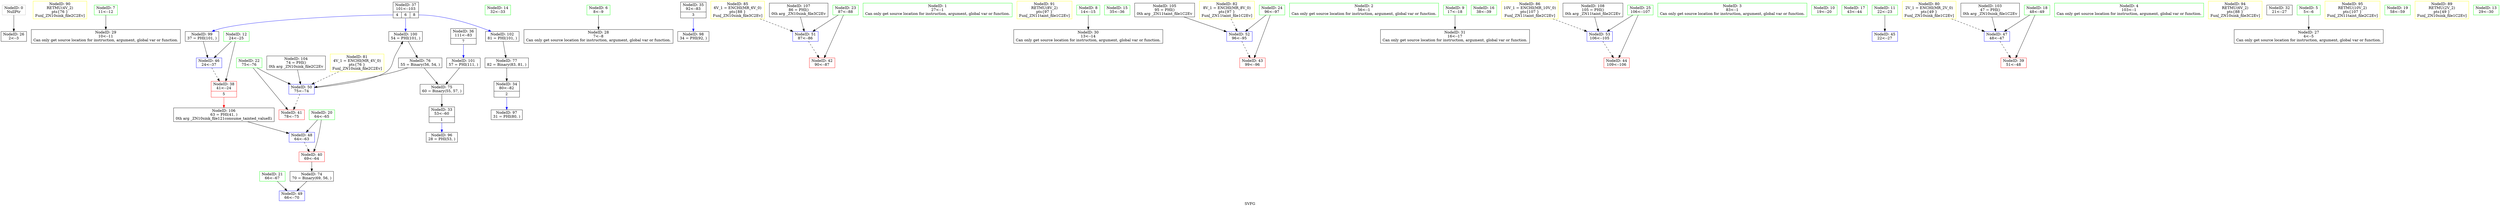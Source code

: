 digraph "SVFG" {
	label="SVFG";

	Node0x55dbdfa19000 [shape=record,color=grey,label="{NodeID: 0\nNullPtr}"];
	Node0x55dbdfa19000 -> Node0x55dbdfa1a5d0[style=solid];
	Node0x55dbdfa22b00 [shape=record,color=yellow,style=double,label="{NodeID: 90\nRETMU(4V_2)\npts\{76 \}\nFun[_ZN10sink_file2C2Ev]}"];
	Node0x55dbdfa19530 [shape=record,color=green,label="{NodeID: 7\n11\<--12\n}"];
	Node0x55dbdfa19530 -> Node0x55dbdfa1a8d0[style=solid];
	Node0x55dbdfa363e0 [shape=record,color=black,label="{NodeID: 97\n31 = PHI(80, )\n}"];
	Node0x55dbdfa19b20 [shape=record,color=green,label="{NodeID: 14\n32\<--33\n}"];
	Node0x55dbdfa37370 [shape=record,color=black,label="{NodeID: 104\n74 = PHI()\n0th arg _ZN10sink_file2C2Ev }"];
	Node0x55dbdfa37370 -> Node0x55dbdfa1c280[style=solid];
	Node0x55dbdfa1a1c0 [shape=record,color=green,label="{NodeID: 21\n66\<--67\n}"];
	Node0x55dbdfa1a1c0 -> Node0x55dbdfa1c1b0[style=solid];
	Node0x55dbdfa1a7d0 [shape=record,color=black,label="{NodeID: 28\n7\<--8\nCan only get source location for instruction, argument, global var or function.}"];
	Node0x55dbdfa1ae40 [shape=record,color=black,label="{NodeID: 35\n92\<--83\n|{<s0>3}}"];
	Node0x55dbdfa1ae40:s0 -> Node0x55dbdfa364e0[style=solid,color=blue];
	Node0x55dbdfa1b3f0 [shape=record,color=red,label="{NodeID: 42\n90\<--87\n}"];
	Node0x55dbdfa1c1b0 [shape=record,color=blue,label="{NodeID: 49\n66\<--70\n}"];
	Node0x55dbdfa1e5d0 [shape=record,color=black,style=double,label="{NodeID: 77\n82 = Binary(83, 81, )\n}"];
	Node0x55dbdfa1e5d0 -> Node0x55dbdfa1ad70[style=solid];
	Node0x55dbdfa186a0 [shape=record,color=green,label="{NodeID: 1\n27\<--1\nCan only get source location for instruction, argument, global var or function.}"];
	Node0x55dbdfa22c10 [shape=record,color=yellow,style=double,label="{NodeID: 91\nRETMU(8V_2)\npts\{97 \}\nFun[_ZN11taint_file1C2Ev]}"];
	Node0x55dbdfa195c0 [shape=record,color=green,label="{NodeID: 8\n14\<--15\n}"];
	Node0x55dbdfa195c0 -> Node0x55dbdfa1a9d0[style=solid];
	Node0x55dbdfa364e0 [shape=record,color=black,label="{NodeID: 98\n34 = PHI(92, )\n}"];
	Node0x55dbdfa19c20 [shape=record,color=green,label="{NodeID: 15\n35\<--36\n}"];
	Node0x55dbdfa37440 [shape=record,color=black,label="{NodeID: 105\n95 = PHI()\n0th arg _ZN11taint_file1C2Ev }"];
	Node0x55dbdfa37440 -> Node0x55dbdfa1c420[style=solid];
	Node0x55dbdfa1a290 [shape=record,color=green,label="{NodeID: 22\n75\<--76\n}"];
	Node0x55dbdfa1a290 -> Node0x55dbdfa1b320[style=solid];
	Node0x55dbdfa1a290 -> Node0x55dbdfa1c280[style=solid];
	Node0x55dbdfa1a8d0 [shape=record,color=black,label="{NodeID: 29\n10\<--11\nCan only get source location for instruction, argument, global var or function.}"];
	Node0x55dbdfa1af10 [shape=record,color=black,label="{NodeID: 36\n111\<--83\n|{<s0>7}}"];
	Node0x55dbdfa1af10:s0 -> Node0x55dbdfa36930[style=solid,color=blue];
	Node0x55dbdfa1b4c0 [shape=record,color=red,label="{NodeID: 43\n99\<--96\n}"];
	Node0x55dbdfa1c280 [shape=record,color=blue,label="{NodeID: 50\n75\<--74\n}"];
	Node0x55dbdfa1c280 -> Node0x55dbdfa1b320[style=dashed];
        Node0x55dbdfa1c280 -> Node0x55dbdfa367f0[style=solid]; 
	Node0x55dbdfa21bd0 [shape=record,color=yellow,style=double,label="{NodeID: 85\n6V_1 = ENCHI(MR_6V_0)\npts\{88 \}\nFun[_ZN10sink_file3C2Ev]}"];
	Node0x55dbdfa21bd0 -> Node0x55dbdfa1c350[style=dashed];
	Node0x55dbdfa18730 [shape=record,color=green,label="{NodeID: 2\n56\<--1\nCan only get source location for instruction, argument, global var or function.}"];
	Node0x55dbdfa19680 [shape=record,color=green,label="{NodeID: 9\n17\<--18\n}"];
	Node0x55dbdfa19680 -> Node0x55dbdfa1aad0[style=solid];
	Node0x55dbdfa36620 [shape=record,color=black,label="{NodeID: 99\n37 = PHI(101, )\n}"];
	Node0x55dbdfa36620 -> Node0x55dbdfa1b730[style=solid];
	Node0x55dbdfa19d20 [shape=record,color=green,label="{NodeID: 16\n38\<--39\n}"];
	Node0x55dbdfa37510 [shape=record,color=black,label="{NodeID: 106\n63 = PHI(41, )\n0th arg _ZN10sink_file121consume_tainted_valueEi }"];
	Node0x55dbdfa37510 -> Node0x55dbdfa1c0e0[style=solid];
	Node0x55dbdfa1a360 [shape=record,color=green,label="{NodeID: 23\n87\<--88\n}"];
	Node0x55dbdfa1a360 -> Node0x55dbdfa1b3f0[style=solid];
	Node0x55dbdfa1a360 -> Node0x55dbdfa1c350[style=solid];
	Node0x55dbdfa1a9d0 [shape=record,color=black,label="{NodeID: 30\n13\<--14\nCan only get source location for instruction, argument, global var or function.}"];
	Node0x55dbdfa1afe0 [shape=record,color=black,label="{NodeID: 37\n101\<--103\n|{<s0>4|<s1>6|<s2>8}}"];
	Node0x55dbdfa1afe0:s0 -> Node0x55dbdfa36620[style=solid,color=blue];
	Node0x55dbdfa1afe0:s1 -> Node0x55dbdfa367f0[style=solid,color=blue];
	Node0x55dbdfa1afe0:s2 -> Node0x55dbdfa36a70[style=solid,color=blue];
	Node0x55dbdfa1b590 [shape=record,color=red,label="{NodeID: 44\n109\<--106\n}"];
	Node0x55dbdfa1c350 [shape=record,color=blue,label="{NodeID: 51\n87\<--86\n}"];
	Node0x55dbdfa1c350 -> Node0x55dbdfa1b3f0[style=dashed];
	Node0x55dbdfa21ce0 [shape=record,color=yellow,style=double,label="{NodeID: 86\n10V_1 = ENCHI(MR_10V_0)\npts\{107 \}\nFun[_ZN11taint_file2C2Ev]}"];
	Node0x55dbdfa21ce0 -> Node0x55dbdfa1c4f0[style=dashed];
	Node0x55dbdfa189e0 [shape=record,color=green,label="{NodeID: 3\n83\<--1\nCan only get source location for instruction, argument, global var or function.}"];
	Node0x55dbdfa19780 [shape=record,color=green,label="{NodeID: 10\n19\<--20\n}"];
	Node0x55dbdfa367f0 [shape=record,color=black,label="{NodeID: 100\n54 = PHI(101, )\n}"];
	Node0x55dbdfa367f0 -> Node0x55dbdfa1e450[style=solid];
	Node0x55dbdfa19e20 [shape=record,color=green,label="{NodeID: 17\n43\<--44\n}"];
	Node0x55dbdfa376e0 [shape=record,color=black,label="{NodeID: 107\n86 = PHI()\n0th arg _ZN10sink_file3C2Ev }"];
	Node0x55dbdfa376e0 -> Node0x55dbdfa1c350[style=solid];
	Node0x55dbdfa1a430 [shape=record,color=green,label="{NodeID: 24\n96\<--97\n}"];
	Node0x55dbdfa1a430 -> Node0x55dbdfa1b4c0[style=solid];
	Node0x55dbdfa1a430 -> Node0x55dbdfa1c420[style=solid];
	Node0x55dbdfa1aad0 [shape=record,color=black,label="{NodeID: 31\n16\<--17\nCan only get source location for instruction, argument, global var or function.}"];
	Node0x55dbdfa1b0b0 [shape=record,color=red,label="{NodeID: 38\n41\<--24\n|{<s0>5}}"];
	Node0x55dbdfa1b0b0:s0 -> Node0x55dbdfa37510[style=solid,color=red];
	Node0x55dbdfa1b660 [shape=record,color=blue,label="{NodeID: 45\n22\<--27\n}"];
	Node0x55dbdfa1c420 [shape=record,color=blue,label="{NodeID: 52\n96\<--95\n}"];
	Node0x55dbdfa1c420 -> Node0x55dbdfa1b4c0[style=dashed];
	Node0x55dbdfa216b0 [shape=record,color=yellow,style=double,label="{NodeID: 80\n2V_1 = ENCHI(MR_2V_0)\npts\{49 \}\nFun[_ZN10sink_file1C2Ev]}"];
	Node0x55dbdfa216b0 -> Node0x55dbdfa1b800[style=dashed];
	Node0x55dbdfa18a70 [shape=record,color=green,label="{NodeID: 4\n103\<--1\nCan only get source location for instruction, argument, global var or function.}"];
	Node0x55dbdfa22f10 [shape=record,color=yellow,style=double,label="{NodeID: 94\nRETMU(6V_2)\npts\{88 \}\nFun[_ZN10sink_file3C2Ev]}"];
	Node0x55dbdfa19880 [shape=record,color=green,label="{NodeID: 11\n22\<--23\n}"];
	Node0x55dbdfa19880 -> Node0x55dbdfa1b660[style=solid];
	Node0x55dbdfa36930 [shape=record,color=black,label="{NodeID: 101\n57 = PHI(111, )\n}"];
	Node0x55dbdfa36930 -> Node0x55dbdfa1e2d0[style=solid];
	Node0x55dbdfa19f20 [shape=record,color=green,label="{NodeID: 18\n48\<--49\n}"];
	Node0x55dbdfa19f20 -> Node0x55dbdfa1b180[style=solid];
	Node0x55dbdfa19f20 -> Node0x55dbdfa1b800[style=solid];
	Node0x55dbdfa377b0 [shape=record,color=black,label="{NodeID: 108\n105 = PHI()\n0th arg _ZN11taint_file2C2Ev }"];
	Node0x55dbdfa377b0 -> Node0x55dbdfa1c4f0[style=solid];
	Node0x55dbdfa1a500 [shape=record,color=green,label="{NodeID: 25\n106\<--107\n}"];
	Node0x55dbdfa1a500 -> Node0x55dbdfa1b590[style=solid];
	Node0x55dbdfa1a500 -> Node0x55dbdfa1c4f0[style=solid];
	Node0x55dbdfa1abd0 [shape=record,color=black,label="{NodeID: 32\n21\<--27\n}"];
	Node0x55dbdfa1b180 [shape=record,color=red,label="{NodeID: 39\n51\<--48\n}"];
	Node0x55dbdfa1b730 [shape=record,color=blue,label="{NodeID: 46\n24\<--37\n}"];
	Node0x55dbdfa1b730 -> Node0x55dbdfa1b0b0[style=dashed];
	Node0x55dbdfa1c4f0 [shape=record,color=blue,label="{NodeID: 53\n106\<--105\n}"];
	Node0x55dbdfa1c4f0 -> Node0x55dbdfa1b590[style=dashed];
	Node0x55dbdfa1e150 [shape=record,color=black,style=double,label="{NodeID: 74\n70 = Binary(69, 56, )\n}"];
	Node0x55dbdfa1e150 -> Node0x55dbdfa1c1b0[style=solid];
	Node0x55dbdfa217c0 [shape=record,color=yellow,style=double,label="{NodeID: 81\n4V_1 = ENCHI(MR_4V_0)\npts\{76 \}\nFun[_ZN10sink_file2C2Ev]}"];
	Node0x55dbdfa217c0 -> Node0x55dbdfa1c280[style=dashed];
	Node0x55dbdfa18b30 [shape=record,color=green,label="{NodeID: 5\n5\<--6\n}"];
	Node0x55dbdfa18b30 -> Node0x55dbdfa1a6d0[style=solid];
	Node0x55dbdfa23020 [shape=record,color=yellow,style=double,label="{NodeID: 95\nRETMU(10V_2)\npts\{107 \}\nFun[_ZN11taint_file2C2Ev]}"];
	Node0x55dbdfa19950 [shape=record,color=green,label="{NodeID: 12\n24\<--25\n}"];
	Node0x55dbdfa19950 -> Node0x55dbdfa1b0b0[style=solid];
	Node0x55dbdfa19950 -> Node0x55dbdfa1b730[style=solid];
	Node0x55dbdfa36a70 [shape=record,color=black,label="{NodeID: 102\n81 = PHI(101, )\n}"];
	Node0x55dbdfa36a70 -> Node0x55dbdfa1e5d0[style=solid];
	Node0x55dbdfa19ff0 [shape=record,color=green,label="{NodeID: 19\n58\<--59\n}"];
	Node0x55dbdfa1a5d0 [shape=record,color=black,label="{NodeID: 26\n2\<--3\n}"];
	Node0x55dbdfa1aca0 [shape=record,color=black,label="{NodeID: 33\n53\<--60\n|{<s0>1}}"];
	Node0x55dbdfa1aca0:s0 -> Node0x55dbdfa36f20[style=solid,color=blue];
	Node0x55dbdfa1b250 [shape=record,color=red,label="{NodeID: 40\n69\<--64\n}"];
	Node0x55dbdfa1b250 -> Node0x55dbdfa1e150[style=solid];
	Node0x55dbdfa1b800 [shape=record,color=blue,label="{NodeID: 47\n48\<--47\n}"];
	Node0x55dbdfa1b800 -> Node0x55dbdfa1b180[style=dashed];
	Node0x55dbdfa1e2d0 [shape=record,color=black,style=double,label="{NodeID: 75\n60 = Binary(55, 57, )\n}"];
	Node0x55dbdfa1e2d0 -> Node0x55dbdfa1aca0[style=solid];
	Node0x55dbdfa218d0 [shape=record,color=yellow,style=double,label="{NodeID: 82\n8V_1 = ENCHI(MR_8V_0)\npts\{97 \}\nFun[_ZN11taint_file1C2Ev]}"];
	Node0x55dbdfa218d0 -> Node0x55dbdfa1c420[style=dashed];
	Node0x55dbdfa229f0 [shape=record,color=yellow,style=double,label="{NodeID: 89\nRETMU(2V_2)\npts\{49 \}\nFun[_ZN10sink_file1C2Ev]}"];
	Node0x55dbdfa194a0 [shape=record,color=green,label="{NodeID: 6\n8\<--9\n}"];
	Node0x55dbdfa194a0 -> Node0x55dbdfa1a7d0[style=solid];
	Node0x55dbdfa36f20 [shape=record,color=black,label="{NodeID: 96\n28 = PHI(53, )\n}"];
	Node0x55dbdfa19a20 [shape=record,color=green,label="{NodeID: 13\n29\<--30\n}"];
	Node0x55dbdfa372a0 [shape=record,color=black,label="{NodeID: 103\n47 = PHI()\n0th arg _ZN10sink_file1C2Ev }"];
	Node0x55dbdfa372a0 -> Node0x55dbdfa1b800[style=solid];
	Node0x55dbdfa1a0f0 [shape=record,color=green,label="{NodeID: 20\n64\<--65\n}"];
	Node0x55dbdfa1a0f0 -> Node0x55dbdfa1b250[style=solid];
	Node0x55dbdfa1a0f0 -> Node0x55dbdfa1c0e0[style=solid];
	Node0x55dbdfa1a6d0 [shape=record,color=black,label="{NodeID: 27\n4\<--5\nCan only get source location for instruction, argument, global var or function.}"];
	Node0x55dbdfa1ad70 [shape=record,color=black,label="{NodeID: 34\n80\<--82\n|{<s0>2}}"];
	Node0x55dbdfa1ad70:s0 -> Node0x55dbdfa363e0[style=solid,color=blue];
	Node0x55dbdfa1b320 [shape=record,color=red,label="{NodeID: 41\n78\<--75\n}"];
	Node0x55dbdfa1c0e0 [shape=record,color=blue,label="{NodeID: 48\n64\<--63\n}"];
	Node0x55dbdfa1c0e0 -> Node0x55dbdfa1b250[style=dashed];
	Node0x55dbdfa1e450 [shape=record,color=black,style=double,label="{NodeID: 76\n55 = Binary(56, 54, )\n}"];
	Node0x55dbdfa1e450 -> Node0x55dbdfa1e2d0[style=solid];
        Node0x55dbdfa1e450 -> Node0x55dbdfa1c280[style=solid]; 
}
